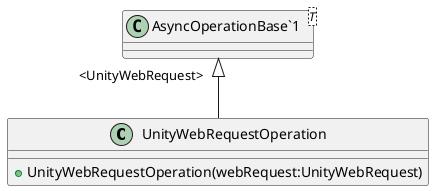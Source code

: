 @startuml
class UnityWebRequestOperation {
    + UnityWebRequestOperation(webRequest:UnityWebRequest)
}
class "AsyncOperationBase`1"<T> {
}
"AsyncOperationBase`1" "<UnityWebRequest>" <|-- UnityWebRequestOperation
@enduml
